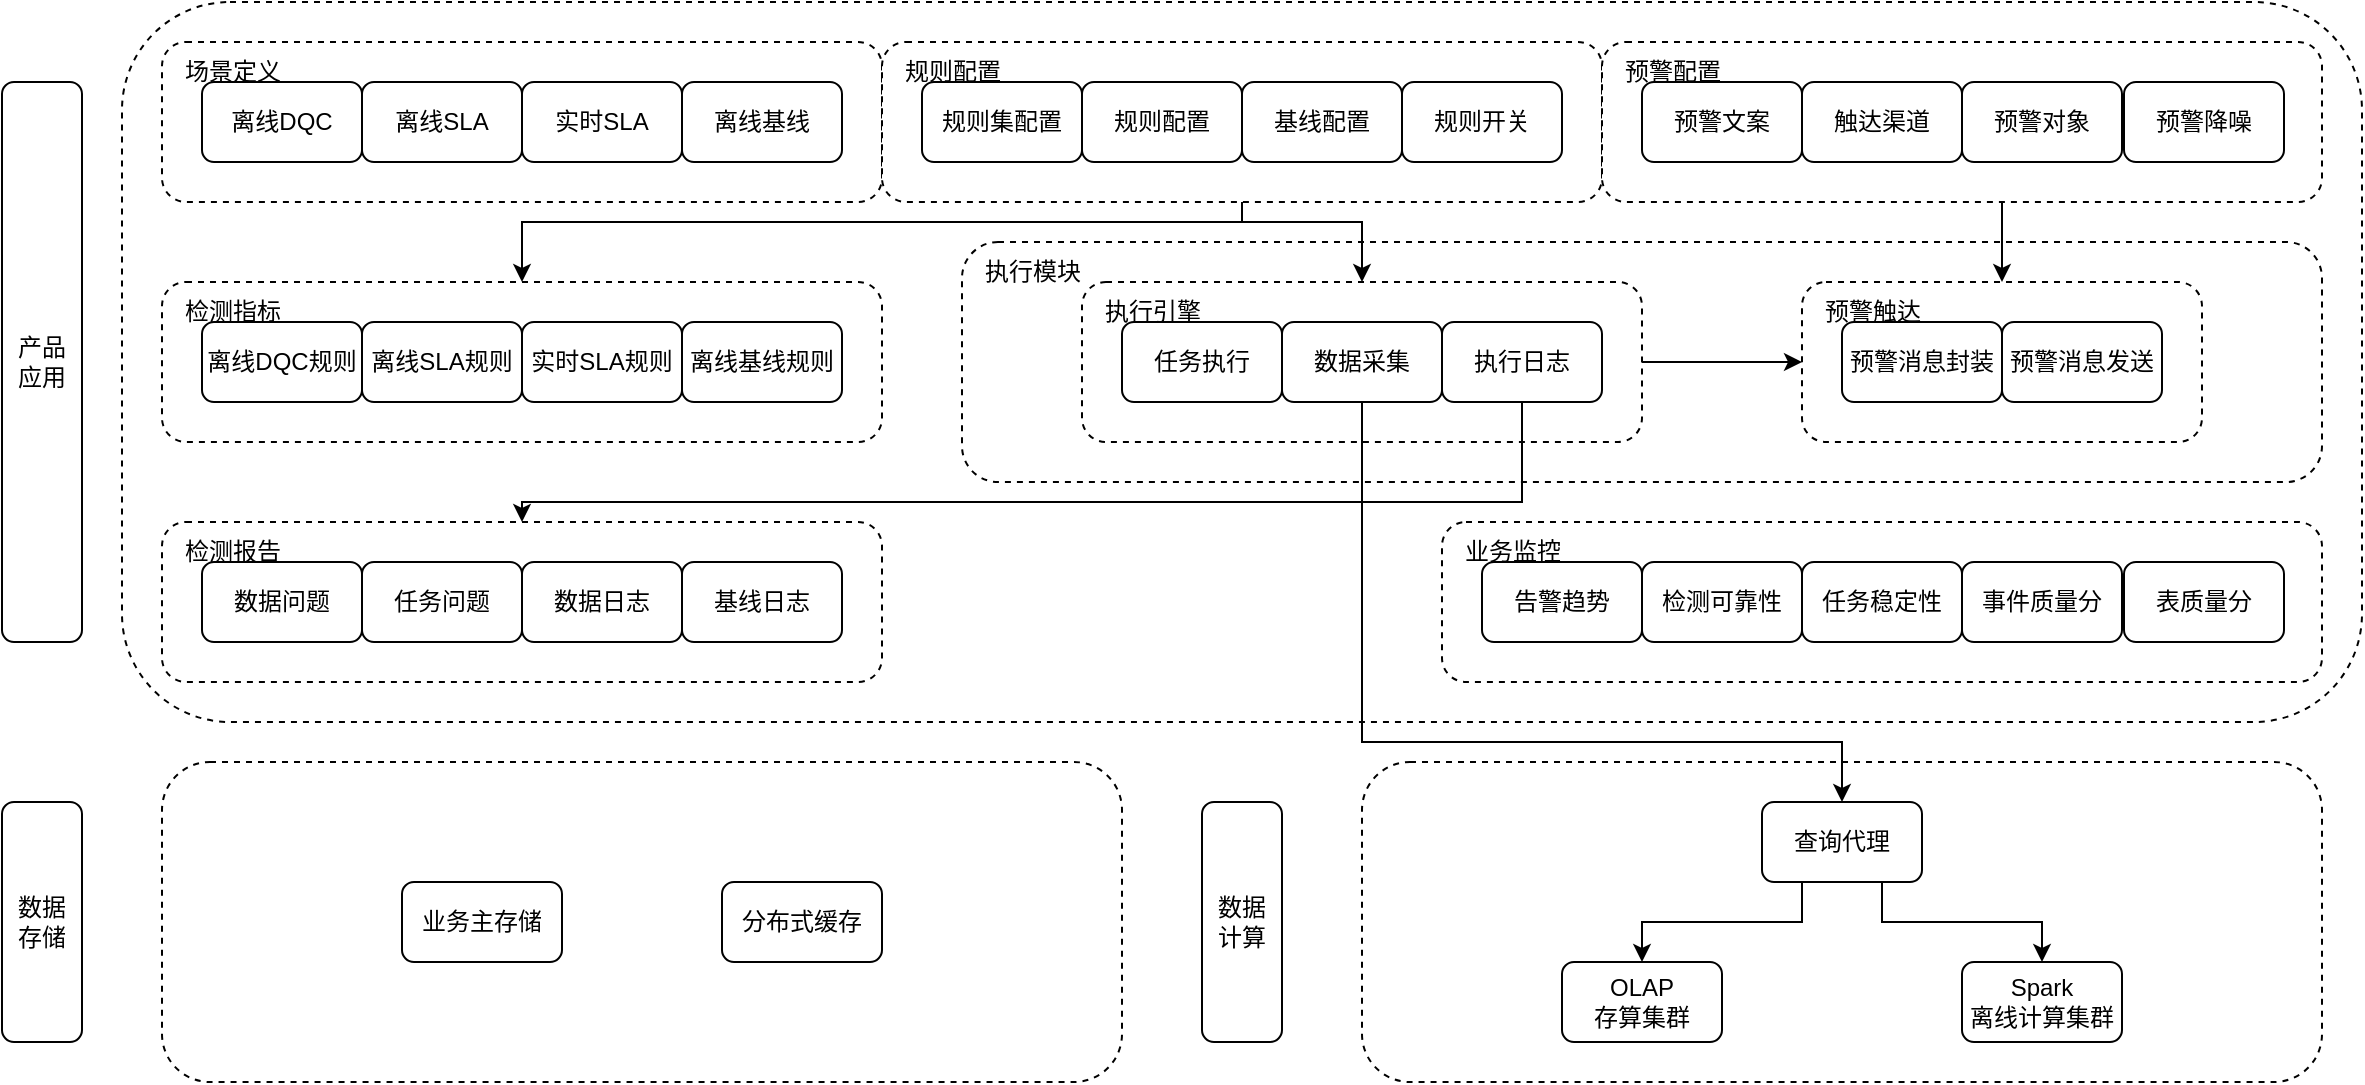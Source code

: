 <mxfile version="20.6.0" type="github">
  <diagram id="k2S-c6f5Zj3uCOs-y87J" name="第 1 页">
    <mxGraphModel dx="1422" dy="804" grid="1" gridSize="10" guides="1" tooltips="1" connect="1" arrows="1" fold="1" page="1" pageScale="1" pageWidth="827" pageHeight="1169" math="0" shadow="0">
      <root>
        <mxCell id="0" />
        <mxCell id="1" parent="0" />
        <mxCell id="WjT2i1uT53YOb6e9yV-e-91" value="" style="rounded=1;whiteSpace=wrap;html=1;dashed=1;" vertex="1" parent="1">
          <mxGeometry x="140" y="80" width="1120" height="360" as="geometry" />
        </mxCell>
        <mxCell id="WjT2i1uT53YOb6e9yV-e-87" value="" style="rounded=1;whiteSpace=wrap;html=1;dashed=1;" vertex="1" parent="1">
          <mxGeometry x="560" y="200" width="680" height="120" as="geometry" />
        </mxCell>
        <mxCell id="WjT2i1uT53YOb6e9yV-e-28" value="" style="rounded=1;whiteSpace=wrap;html=1;dashed=1;" vertex="1" parent="1">
          <mxGeometry x="160" y="460" width="480" height="160" as="geometry" />
        </mxCell>
        <mxCell id="WjT2i1uT53YOb6e9yV-e-7" value="" style="rounded=1;whiteSpace=wrap;html=1;dashed=1;" vertex="1" parent="1">
          <mxGeometry x="160" y="100" width="360" height="80" as="geometry" />
        </mxCell>
        <mxCell id="WjT2i1uT53YOb6e9yV-e-1" value="离线DQC" style="rounded=1;whiteSpace=wrap;html=1;" vertex="1" parent="1">
          <mxGeometry x="180" y="120" width="80" height="40" as="geometry" />
        </mxCell>
        <mxCell id="WjT2i1uT53YOb6e9yV-e-2" value="离线SLA" style="rounded=1;whiteSpace=wrap;html=1;" vertex="1" parent="1">
          <mxGeometry x="260" y="120" width="80" height="40" as="geometry" />
        </mxCell>
        <mxCell id="WjT2i1uT53YOb6e9yV-e-3" value="实时SLA" style="rounded=1;whiteSpace=wrap;html=1;" vertex="1" parent="1">
          <mxGeometry x="340" y="120" width="80" height="40" as="geometry" />
        </mxCell>
        <mxCell id="WjT2i1uT53YOb6e9yV-e-4" value="离线基线" style="rounded=1;whiteSpace=wrap;html=1;" vertex="1" parent="1">
          <mxGeometry x="420" y="120" width="80" height="40" as="geometry" />
        </mxCell>
        <mxCell id="WjT2i1uT53YOb6e9yV-e-5" value="产品&lt;br&gt;应用" style="rounded=1;whiteSpace=wrap;html=1;" vertex="1" parent="1">
          <mxGeometry x="80" y="120" width="40" height="280" as="geometry" />
        </mxCell>
        <mxCell id="WjT2i1uT53YOb6e9yV-e-8" value="场景定义" style="text;html=1;align=center;verticalAlign=middle;resizable=0;points=[];autosize=1;strokeColor=none;fillColor=none;" vertex="1" parent="1">
          <mxGeometry x="160" y="100" width="70" height="30" as="geometry" />
        </mxCell>
        <mxCell id="WjT2i1uT53YOb6e9yV-e-93" style="edgeStyle=orthogonalEdgeStyle;rounded=0;orthogonalLoop=1;jettySize=auto;html=1;" edge="1" parent="1" source="WjT2i1uT53YOb6e9yV-e-9" target="WjT2i1uT53YOb6e9yV-e-70">
          <mxGeometry relative="1" as="geometry">
            <Array as="points">
              <mxPoint x="700" y="190" />
              <mxPoint x="340" y="190" />
            </Array>
          </mxGeometry>
        </mxCell>
        <mxCell id="WjT2i1uT53YOb6e9yV-e-97" style="edgeStyle=orthogonalEdgeStyle;rounded=0;orthogonalLoop=1;jettySize=auto;html=1;" edge="1" parent="1" source="WjT2i1uT53YOb6e9yV-e-9" target="WjT2i1uT53YOb6e9yV-e-76">
          <mxGeometry relative="1" as="geometry">
            <Array as="points">
              <mxPoint x="700" y="190" />
              <mxPoint x="760" y="190" />
            </Array>
          </mxGeometry>
        </mxCell>
        <mxCell id="WjT2i1uT53YOb6e9yV-e-9" value="" style="rounded=1;whiteSpace=wrap;html=1;dashed=1;" vertex="1" parent="1">
          <mxGeometry x="520" y="100" width="360" height="80" as="geometry" />
        </mxCell>
        <mxCell id="WjT2i1uT53YOb6e9yV-e-10" value="规则集配置" style="rounded=1;whiteSpace=wrap;html=1;" vertex="1" parent="1">
          <mxGeometry x="540" y="120" width="80" height="40" as="geometry" />
        </mxCell>
        <mxCell id="WjT2i1uT53YOb6e9yV-e-11" value="规则配置" style="rounded=1;whiteSpace=wrap;html=1;" vertex="1" parent="1">
          <mxGeometry x="620" y="120" width="80" height="40" as="geometry" />
        </mxCell>
        <mxCell id="WjT2i1uT53YOb6e9yV-e-12" value="基线配置" style="rounded=1;whiteSpace=wrap;html=1;" vertex="1" parent="1">
          <mxGeometry x="700" y="120" width="80" height="40" as="geometry" />
        </mxCell>
        <mxCell id="WjT2i1uT53YOb6e9yV-e-13" value="规则开关" style="rounded=1;whiteSpace=wrap;html=1;" vertex="1" parent="1">
          <mxGeometry x="780" y="120" width="80" height="40" as="geometry" />
        </mxCell>
        <mxCell id="WjT2i1uT53YOb6e9yV-e-14" value="规则配置" style="text;html=1;align=center;verticalAlign=middle;resizable=0;points=[];autosize=1;strokeColor=none;fillColor=none;" vertex="1" parent="1">
          <mxGeometry x="520" y="100" width="70" height="30" as="geometry" />
        </mxCell>
        <mxCell id="WjT2i1uT53YOb6e9yV-e-15" value="业务主存储" style="rounded=1;whiteSpace=wrap;html=1;" vertex="1" parent="1">
          <mxGeometry x="280" y="520" width="80" height="40" as="geometry" />
        </mxCell>
        <mxCell id="WjT2i1uT53YOb6e9yV-e-16" value="分布式缓存" style="rounded=1;whiteSpace=wrap;html=1;" vertex="1" parent="1">
          <mxGeometry x="440" y="520" width="80" height="40" as="geometry" />
        </mxCell>
        <mxCell id="WjT2i1uT53YOb6e9yV-e-19" value="数据&lt;br&gt;存储" style="rounded=1;whiteSpace=wrap;html=1;" vertex="1" parent="1">
          <mxGeometry x="80" y="480" width="40" height="120" as="geometry" />
        </mxCell>
        <mxCell id="WjT2i1uT53YOb6e9yV-e-20" value="" style="rounded=1;whiteSpace=wrap;html=1;dashed=1;" vertex="1" parent="1">
          <mxGeometry x="760" y="460" width="480" height="160" as="geometry" />
        </mxCell>
        <mxCell id="WjT2i1uT53YOb6e9yV-e-26" style="edgeStyle=orthogonalEdgeStyle;rounded=0;orthogonalLoop=1;jettySize=auto;html=1;exitX=0.25;exitY=1;exitDx=0;exitDy=0;" edge="1" parent="1" source="WjT2i1uT53YOb6e9yV-e-21" target="WjT2i1uT53YOb6e9yV-e-22">
          <mxGeometry relative="1" as="geometry" />
        </mxCell>
        <mxCell id="WjT2i1uT53YOb6e9yV-e-27" style="edgeStyle=orthogonalEdgeStyle;rounded=0;orthogonalLoop=1;jettySize=auto;html=1;exitX=0.75;exitY=1;exitDx=0;exitDy=0;" edge="1" parent="1" source="WjT2i1uT53YOb6e9yV-e-21" target="WjT2i1uT53YOb6e9yV-e-24">
          <mxGeometry relative="1" as="geometry" />
        </mxCell>
        <mxCell id="WjT2i1uT53YOb6e9yV-e-21" value="查询代理" style="rounded=1;whiteSpace=wrap;html=1;" vertex="1" parent="1">
          <mxGeometry x="960" y="480" width="80" height="40" as="geometry" />
        </mxCell>
        <mxCell id="WjT2i1uT53YOb6e9yV-e-22" value="OLAP&lt;br&gt;存算集群" style="rounded=1;whiteSpace=wrap;html=1;" vertex="1" parent="1">
          <mxGeometry x="860" y="560" width="80" height="40" as="geometry" />
        </mxCell>
        <mxCell id="WjT2i1uT53YOb6e9yV-e-23" value="数据&lt;br&gt;计算" style="rounded=1;whiteSpace=wrap;html=1;" vertex="1" parent="1">
          <mxGeometry x="680" y="480" width="40" height="120" as="geometry" />
        </mxCell>
        <mxCell id="WjT2i1uT53YOb6e9yV-e-24" value="Spark&lt;br&gt;离线计算集群" style="rounded=1;whiteSpace=wrap;html=1;" vertex="1" parent="1">
          <mxGeometry x="1060" y="560" width="80" height="40" as="geometry" />
        </mxCell>
        <mxCell id="WjT2i1uT53YOb6e9yV-e-99" style="edgeStyle=orthogonalEdgeStyle;rounded=0;orthogonalLoop=1;jettySize=auto;html=1;" edge="1" parent="1" source="WjT2i1uT53YOb6e9yV-e-30" target="WjT2i1uT53YOb6e9yV-e-82">
          <mxGeometry relative="1" as="geometry">
            <Array as="points">
              <mxPoint x="1080" y="190" />
              <mxPoint x="1080" y="190" />
            </Array>
          </mxGeometry>
        </mxCell>
        <mxCell id="WjT2i1uT53YOb6e9yV-e-30" value="" style="rounded=1;whiteSpace=wrap;html=1;dashed=1;" vertex="1" parent="1">
          <mxGeometry x="880" y="100" width="360" height="80" as="geometry" />
        </mxCell>
        <mxCell id="WjT2i1uT53YOb6e9yV-e-31" value="触达渠道" style="rounded=1;whiteSpace=wrap;html=1;" vertex="1" parent="1">
          <mxGeometry x="980" y="120" width="80" height="40" as="geometry" />
        </mxCell>
        <mxCell id="WjT2i1uT53YOb6e9yV-e-32" value="预警对象" style="rounded=1;whiteSpace=wrap;html=1;" vertex="1" parent="1">
          <mxGeometry x="1060" y="120" width="80" height="40" as="geometry" />
        </mxCell>
        <mxCell id="WjT2i1uT53YOb6e9yV-e-33" value="预警文案" style="rounded=1;whiteSpace=wrap;html=1;" vertex="1" parent="1">
          <mxGeometry x="900" y="120" width="80" height="40" as="geometry" />
        </mxCell>
        <mxCell id="WjT2i1uT53YOb6e9yV-e-35" value="预警配置" style="text;html=1;align=center;verticalAlign=middle;resizable=0;points=[];autosize=1;strokeColor=none;fillColor=none;" vertex="1" parent="1">
          <mxGeometry x="880" y="100" width="70" height="30" as="geometry" />
        </mxCell>
        <mxCell id="WjT2i1uT53YOb6e9yV-e-36" value="" style="rounded=1;whiteSpace=wrap;html=1;dashed=1;" vertex="1" parent="1">
          <mxGeometry x="160" y="340" width="360" height="80" as="geometry" />
        </mxCell>
        <mxCell id="WjT2i1uT53YOb6e9yV-e-37" value="数据问题" style="rounded=1;whiteSpace=wrap;html=1;" vertex="1" parent="1">
          <mxGeometry x="180" y="360" width="80" height="40" as="geometry" />
        </mxCell>
        <mxCell id="WjT2i1uT53YOb6e9yV-e-38" value="任务问题" style="rounded=1;whiteSpace=wrap;html=1;" vertex="1" parent="1">
          <mxGeometry x="260" y="360" width="80" height="40" as="geometry" />
        </mxCell>
        <mxCell id="WjT2i1uT53YOb6e9yV-e-39" value="数据日志" style="rounded=1;whiteSpace=wrap;html=1;" vertex="1" parent="1">
          <mxGeometry x="340" y="360" width="80" height="40" as="geometry" />
        </mxCell>
        <mxCell id="WjT2i1uT53YOb6e9yV-e-40" value="基线日志" style="rounded=1;whiteSpace=wrap;html=1;" vertex="1" parent="1">
          <mxGeometry x="420" y="360" width="80" height="40" as="geometry" />
        </mxCell>
        <mxCell id="WjT2i1uT53YOb6e9yV-e-41" value="检测报告" style="text;html=1;align=center;verticalAlign=middle;resizable=0;points=[];autosize=1;strokeColor=none;fillColor=none;" vertex="1" parent="1">
          <mxGeometry x="160" y="340" width="70" height="30" as="geometry" />
        </mxCell>
        <mxCell id="WjT2i1uT53YOb6e9yV-e-49" value="" style="rounded=1;whiteSpace=wrap;html=1;dashed=1;" vertex="1" parent="1">
          <mxGeometry x="800" y="340" width="440" height="80" as="geometry" />
        </mxCell>
        <mxCell id="WjT2i1uT53YOb6e9yV-e-50" value="告警趋势" style="rounded=1;whiteSpace=wrap;html=1;" vertex="1" parent="1">
          <mxGeometry x="820" y="360" width="80" height="40" as="geometry" />
        </mxCell>
        <mxCell id="WjT2i1uT53YOb6e9yV-e-51" value="检测可靠性" style="rounded=1;whiteSpace=wrap;html=1;" vertex="1" parent="1">
          <mxGeometry x="900" y="360" width="80" height="40" as="geometry" />
        </mxCell>
        <mxCell id="WjT2i1uT53YOb6e9yV-e-52" value="任务稳定性" style="rounded=1;whiteSpace=wrap;html=1;" vertex="1" parent="1">
          <mxGeometry x="980" y="360" width="80" height="40" as="geometry" />
        </mxCell>
        <mxCell id="WjT2i1uT53YOb6e9yV-e-53" value="事件质量分" style="rounded=1;whiteSpace=wrap;html=1;" vertex="1" parent="1">
          <mxGeometry x="1060" y="360" width="80" height="40" as="geometry" />
        </mxCell>
        <mxCell id="WjT2i1uT53YOb6e9yV-e-54" value="业务监控" style="text;html=1;align=center;verticalAlign=middle;resizable=0;points=[];autosize=1;strokeColor=none;fillColor=none;" vertex="1" parent="1">
          <mxGeometry x="800" y="340" width="70" height="30" as="geometry" />
        </mxCell>
        <mxCell id="WjT2i1uT53YOb6e9yV-e-55" value="表质量分" style="rounded=1;whiteSpace=wrap;html=1;" vertex="1" parent="1">
          <mxGeometry x="1141" y="360" width="80" height="40" as="geometry" />
        </mxCell>
        <mxCell id="WjT2i1uT53YOb6e9yV-e-56" value="预警降噪" style="rounded=1;whiteSpace=wrap;html=1;" vertex="1" parent="1">
          <mxGeometry x="1141" y="120" width="80" height="40" as="geometry" />
        </mxCell>
        <mxCell id="WjT2i1uT53YOb6e9yV-e-70" value="" style="rounded=1;whiteSpace=wrap;html=1;dashed=1;" vertex="1" parent="1">
          <mxGeometry x="160" y="220" width="360" height="80" as="geometry" />
        </mxCell>
        <mxCell id="WjT2i1uT53YOb6e9yV-e-71" value="离线DQC规则" style="rounded=1;whiteSpace=wrap;html=1;" vertex="1" parent="1">
          <mxGeometry x="180" y="240" width="80" height="40" as="geometry" />
        </mxCell>
        <mxCell id="WjT2i1uT53YOb6e9yV-e-72" value="离线SLA规则" style="rounded=1;whiteSpace=wrap;html=1;" vertex="1" parent="1">
          <mxGeometry x="260" y="240" width="80" height="40" as="geometry" />
        </mxCell>
        <mxCell id="WjT2i1uT53YOb6e9yV-e-73" value="实时SLA规则" style="rounded=1;whiteSpace=wrap;html=1;" vertex="1" parent="1">
          <mxGeometry x="340" y="240" width="80" height="40" as="geometry" />
        </mxCell>
        <mxCell id="WjT2i1uT53YOb6e9yV-e-74" value="离线基线规则" style="rounded=1;whiteSpace=wrap;html=1;" vertex="1" parent="1">
          <mxGeometry x="420" y="240" width="80" height="40" as="geometry" />
        </mxCell>
        <mxCell id="WjT2i1uT53YOb6e9yV-e-75" value="检测指标" style="text;html=1;align=center;verticalAlign=middle;resizable=0;points=[];autosize=1;strokeColor=none;fillColor=none;" vertex="1" parent="1">
          <mxGeometry x="160" y="220" width="70" height="30" as="geometry" />
        </mxCell>
        <mxCell id="WjT2i1uT53YOb6e9yV-e-100" style="edgeStyle=orthogonalEdgeStyle;rounded=0;orthogonalLoop=1;jettySize=auto;html=1;" edge="1" parent="1" source="WjT2i1uT53YOb6e9yV-e-76" target="WjT2i1uT53YOb6e9yV-e-82">
          <mxGeometry relative="1" as="geometry" />
        </mxCell>
        <mxCell id="WjT2i1uT53YOb6e9yV-e-76" value="" style="rounded=1;whiteSpace=wrap;html=1;dashed=1;" vertex="1" parent="1">
          <mxGeometry x="620" y="220" width="280" height="80" as="geometry" />
        </mxCell>
        <mxCell id="WjT2i1uT53YOb6e9yV-e-77" value="任务执行" style="rounded=1;whiteSpace=wrap;html=1;" vertex="1" parent="1">
          <mxGeometry x="640" y="240" width="80" height="40" as="geometry" />
        </mxCell>
        <mxCell id="WjT2i1uT53YOb6e9yV-e-101" style="edgeStyle=orthogonalEdgeStyle;rounded=0;orthogonalLoop=1;jettySize=auto;html=1;" edge="1" parent="1" source="WjT2i1uT53YOb6e9yV-e-78" target="WjT2i1uT53YOb6e9yV-e-21">
          <mxGeometry relative="1" as="geometry">
            <Array as="points">
              <mxPoint x="760" y="450" />
              <mxPoint x="1000" y="450" />
            </Array>
          </mxGeometry>
        </mxCell>
        <mxCell id="WjT2i1uT53YOb6e9yV-e-78" value="数据采集" style="rounded=1;whiteSpace=wrap;html=1;" vertex="1" parent="1">
          <mxGeometry x="720" y="240" width="80" height="40" as="geometry" />
        </mxCell>
        <mxCell id="WjT2i1uT53YOb6e9yV-e-102" style="edgeStyle=orthogonalEdgeStyle;rounded=0;orthogonalLoop=1;jettySize=auto;html=1;" edge="1" parent="1" source="WjT2i1uT53YOb6e9yV-e-79" target="WjT2i1uT53YOb6e9yV-e-36">
          <mxGeometry relative="1" as="geometry">
            <Array as="points">
              <mxPoint x="840" y="330" />
              <mxPoint x="340" y="330" />
            </Array>
          </mxGeometry>
        </mxCell>
        <mxCell id="WjT2i1uT53YOb6e9yV-e-79" value="执行日志" style="rounded=1;whiteSpace=wrap;html=1;" vertex="1" parent="1">
          <mxGeometry x="800" y="240" width="80" height="40" as="geometry" />
        </mxCell>
        <mxCell id="WjT2i1uT53YOb6e9yV-e-81" value="执行引擎" style="text;html=1;align=center;verticalAlign=middle;resizable=0;points=[];autosize=1;strokeColor=none;fillColor=none;" vertex="1" parent="1">
          <mxGeometry x="620" y="220" width="70" height="30" as="geometry" />
        </mxCell>
        <mxCell id="WjT2i1uT53YOb6e9yV-e-82" value="" style="rounded=1;whiteSpace=wrap;html=1;dashed=1;" vertex="1" parent="1">
          <mxGeometry x="980" y="220" width="200" height="80" as="geometry" />
        </mxCell>
        <mxCell id="WjT2i1uT53YOb6e9yV-e-83" value="预警消息封装" style="rounded=1;whiteSpace=wrap;html=1;" vertex="1" parent="1">
          <mxGeometry x="1000" y="240" width="80" height="40" as="geometry" />
        </mxCell>
        <mxCell id="WjT2i1uT53YOb6e9yV-e-84" value="预警消息发送" style="rounded=1;whiteSpace=wrap;html=1;" vertex="1" parent="1">
          <mxGeometry x="1080" y="240" width="80" height="40" as="geometry" />
        </mxCell>
        <mxCell id="WjT2i1uT53YOb6e9yV-e-86" value="预警触达" style="text;html=1;align=center;verticalAlign=middle;resizable=0;points=[];autosize=1;strokeColor=none;fillColor=none;" vertex="1" parent="1">
          <mxGeometry x="980" y="220" width="70" height="30" as="geometry" />
        </mxCell>
        <mxCell id="WjT2i1uT53YOb6e9yV-e-90" value="执行模块" style="text;html=1;align=center;verticalAlign=middle;resizable=0;points=[];autosize=1;strokeColor=none;fillColor=none;" vertex="1" parent="1">
          <mxGeometry x="560" y="200" width="70" height="30" as="geometry" />
        </mxCell>
      </root>
    </mxGraphModel>
  </diagram>
</mxfile>
